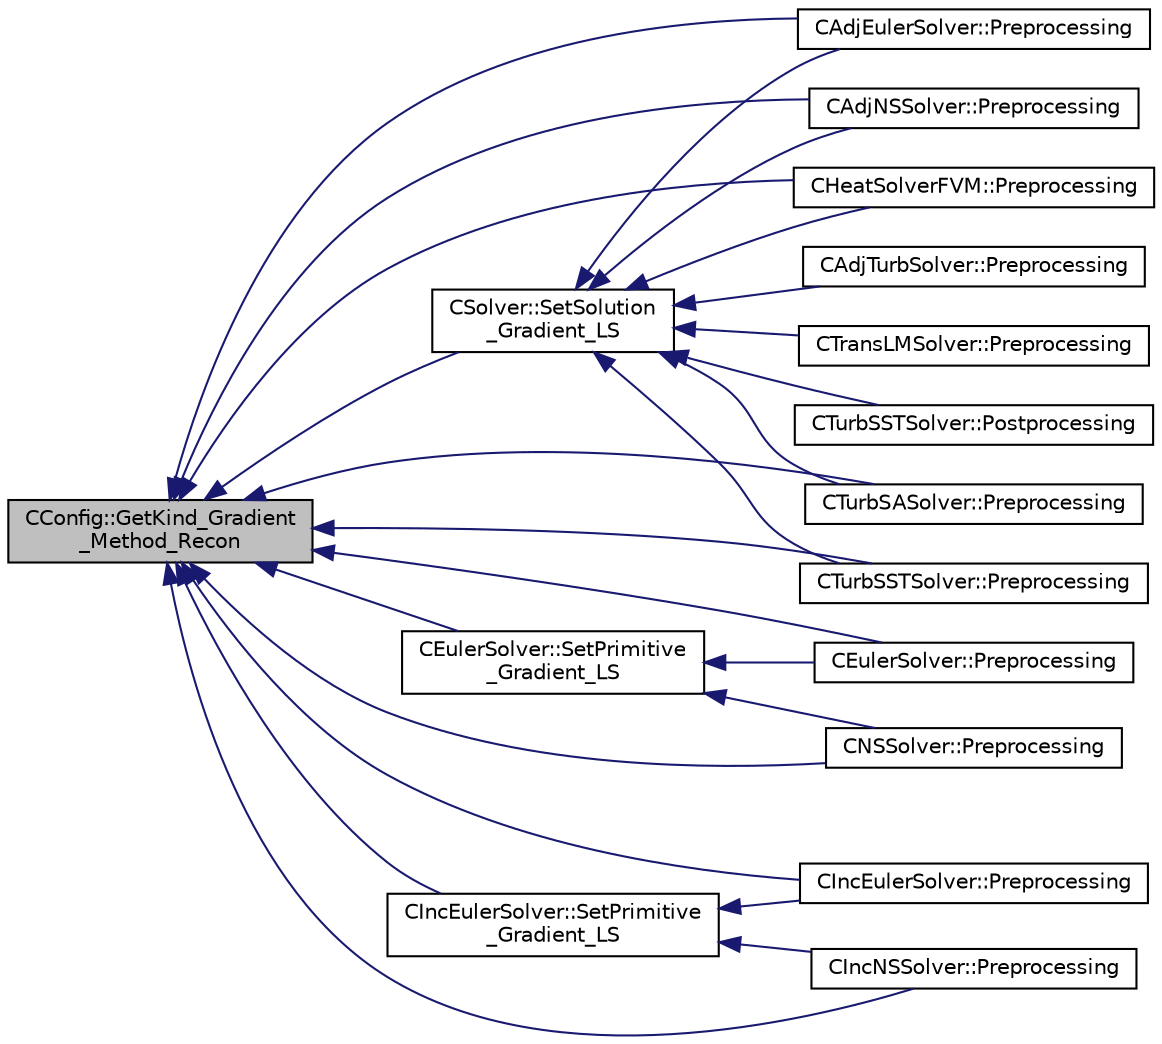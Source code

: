 digraph "CConfig::GetKind_Gradient_Method_Recon"
{
  edge [fontname="Helvetica",fontsize="10",labelfontname="Helvetica",labelfontsize="10"];
  node [fontname="Helvetica",fontsize="10",shape=record];
  rankdir="LR";
  Node4988 [label="CConfig::GetKind_Gradient\l_Method_Recon",height=0.2,width=0.4,color="black", fillcolor="grey75", style="filled", fontcolor="black"];
  Node4988 -> Node4989 [dir="back",color="midnightblue",fontsize="10",style="solid",fontname="Helvetica"];
  Node4989 [label="CAdjEulerSolver::Preprocessing",height=0.2,width=0.4,color="black", fillcolor="white", style="filled",URL="$class_c_adj_euler_solver.html#a4ae0ed840dc8335fd921399625ba794f",tooltip="Initialize the residual vectors. "];
  Node4988 -> Node4990 [dir="back",color="midnightblue",fontsize="10",style="solid",fontname="Helvetica"];
  Node4990 [label="CAdjNSSolver::Preprocessing",height=0.2,width=0.4,color="black", fillcolor="white", style="filled",URL="$class_c_adj_n_s_solver.html#ac16dab76e2c1d86bc7d70ca9f41fd668",tooltip="Restart residual and compute gradients. "];
  Node4988 -> Node4991 [dir="back",color="midnightblue",fontsize="10",style="solid",fontname="Helvetica"];
  Node4991 [label="CHeatSolverFVM::Preprocessing",height=0.2,width=0.4,color="black", fillcolor="white", style="filled",URL="$class_c_heat_solver_f_v_m.html#a0c89f1dbe5cd5a16caaa9a08200e91fd",tooltip="Restart residual and compute gradients. "];
  Node4988 -> Node4992 [dir="back",color="midnightblue",fontsize="10",style="solid",fontname="Helvetica"];
  Node4992 [label="CEulerSolver::Preprocessing",height=0.2,width=0.4,color="black", fillcolor="white", style="filled",URL="$class_c_euler_solver.html#a8b89e1bfce33284c2d8f5f00f82f3f3f",tooltip="Compute primitive variables and their gradients. "];
  Node4988 -> Node4993 [dir="back",color="midnightblue",fontsize="10",style="solid",fontname="Helvetica"];
  Node4993 [label="CEulerSolver::SetPrimitive\l_Gradient_LS",height=0.2,width=0.4,color="black", fillcolor="white", style="filled",URL="$class_c_euler_solver.html#a734d5bd064215fb722477f39993155d4",tooltip="Compute the gradient of the primitive variables using a Least-Squares method, and stores the result i..."];
  Node4993 -> Node4992 [dir="back",color="midnightblue",fontsize="10",style="solid",fontname="Helvetica"];
  Node4993 -> Node4994 [dir="back",color="midnightblue",fontsize="10",style="solid",fontname="Helvetica"];
  Node4994 [label="CNSSolver::Preprocessing",height=0.2,width=0.4,color="black", fillcolor="white", style="filled",URL="$class_c_n_s_solver.html#a028c83d18cf8520dff2f9628d8a04e4b",tooltip="Restart residual and compute gradients. "];
  Node4988 -> Node4994 [dir="back",color="midnightblue",fontsize="10",style="solid",fontname="Helvetica"];
  Node4988 -> Node4995 [dir="back",color="midnightblue",fontsize="10",style="solid",fontname="Helvetica"];
  Node4995 [label="CIncEulerSolver::Preprocessing",height=0.2,width=0.4,color="black", fillcolor="white", style="filled",URL="$class_c_inc_euler_solver.html#aabd902b10cc9b41b6b2c406efba0ac41",tooltip="Compute primitive variables and their gradients. "];
  Node4988 -> Node4996 [dir="back",color="midnightblue",fontsize="10",style="solid",fontname="Helvetica"];
  Node4996 [label="CIncEulerSolver::SetPrimitive\l_Gradient_LS",height=0.2,width=0.4,color="black", fillcolor="white", style="filled",URL="$class_c_inc_euler_solver.html#a3e3355cbeb9d265f4073cca113b9d46e",tooltip="Compute the gradient of the primitive variables using a Least-Squares method, and stores the result i..."];
  Node4996 -> Node4995 [dir="back",color="midnightblue",fontsize="10",style="solid",fontname="Helvetica"];
  Node4996 -> Node4997 [dir="back",color="midnightblue",fontsize="10",style="solid",fontname="Helvetica"];
  Node4997 [label="CIncNSSolver::Preprocessing",height=0.2,width=0.4,color="black", fillcolor="white", style="filled",URL="$class_c_inc_n_s_solver.html#ae84f6e86313acd1da80c505b4eab81e5",tooltip="Restart residual and compute gradients. "];
  Node4988 -> Node4997 [dir="back",color="midnightblue",fontsize="10",style="solid",fontname="Helvetica"];
  Node4988 -> Node4998 [dir="back",color="midnightblue",fontsize="10",style="solid",fontname="Helvetica"];
  Node4998 [label="CTurbSASolver::Preprocessing",height=0.2,width=0.4,color="black", fillcolor="white", style="filled",URL="$class_c_turb_s_a_solver.html#a225518dc5f0ca6ed894add826aaa16ea",tooltip="Restart residual and compute gradients. "];
  Node4988 -> Node4999 [dir="back",color="midnightblue",fontsize="10",style="solid",fontname="Helvetica"];
  Node4999 [label="CTurbSSTSolver::Preprocessing",height=0.2,width=0.4,color="black", fillcolor="white", style="filled",URL="$class_c_turb_s_s_t_solver.html#a653cf05307f24374fda6f523ce3130bf",tooltip="Restart residual and compute gradients. "];
  Node4988 -> Node5000 [dir="back",color="midnightblue",fontsize="10",style="solid",fontname="Helvetica"];
  Node5000 [label="CSolver::SetSolution\l_Gradient_LS",height=0.2,width=0.4,color="black", fillcolor="white", style="filled",URL="$class_c_solver.html#ac4d9cf9609d7bdb52e7f1dc9cc8b4c1f",tooltip="Compute the Least Squares gradient of the solution. "];
  Node5000 -> Node4989 [dir="back",color="midnightblue",fontsize="10",style="solid",fontname="Helvetica"];
  Node5000 -> Node4990 [dir="back",color="midnightblue",fontsize="10",style="solid",fontname="Helvetica"];
  Node5000 -> Node5001 [dir="back",color="midnightblue",fontsize="10",style="solid",fontname="Helvetica"];
  Node5001 [label="CAdjTurbSolver::Preprocessing",height=0.2,width=0.4,color="black", fillcolor="white", style="filled",URL="$class_c_adj_turb_solver.html#abde54ee8e9643c4ee460855be166a80f",tooltip="Initializate the residual vectors. "];
  Node5000 -> Node4991 [dir="back",color="midnightblue",fontsize="10",style="solid",fontname="Helvetica"];
  Node5000 -> Node5002 [dir="back",color="midnightblue",fontsize="10",style="solid",fontname="Helvetica"];
  Node5002 [label="CTransLMSolver::Preprocessing",height=0.2,width=0.4,color="black", fillcolor="white", style="filled",URL="$class_c_trans_l_m_solver.html#ac319a1f0946ca2806dbe02c4c9bea65b",tooltip="Restart residual and compute gradients. "];
  Node5000 -> Node4998 [dir="back",color="midnightblue",fontsize="10",style="solid",fontname="Helvetica"];
  Node5000 -> Node4999 [dir="back",color="midnightblue",fontsize="10",style="solid",fontname="Helvetica"];
  Node5000 -> Node5003 [dir="back",color="midnightblue",fontsize="10",style="solid",fontname="Helvetica"];
  Node5003 [label="CTurbSSTSolver::Postprocessing",height=0.2,width=0.4,color="black", fillcolor="white", style="filled",URL="$class_c_turb_s_s_t_solver.html#aa5306eec5b89c3c229c2a4c41846eb4d",tooltip="Computes the eddy viscosity. "];
}
